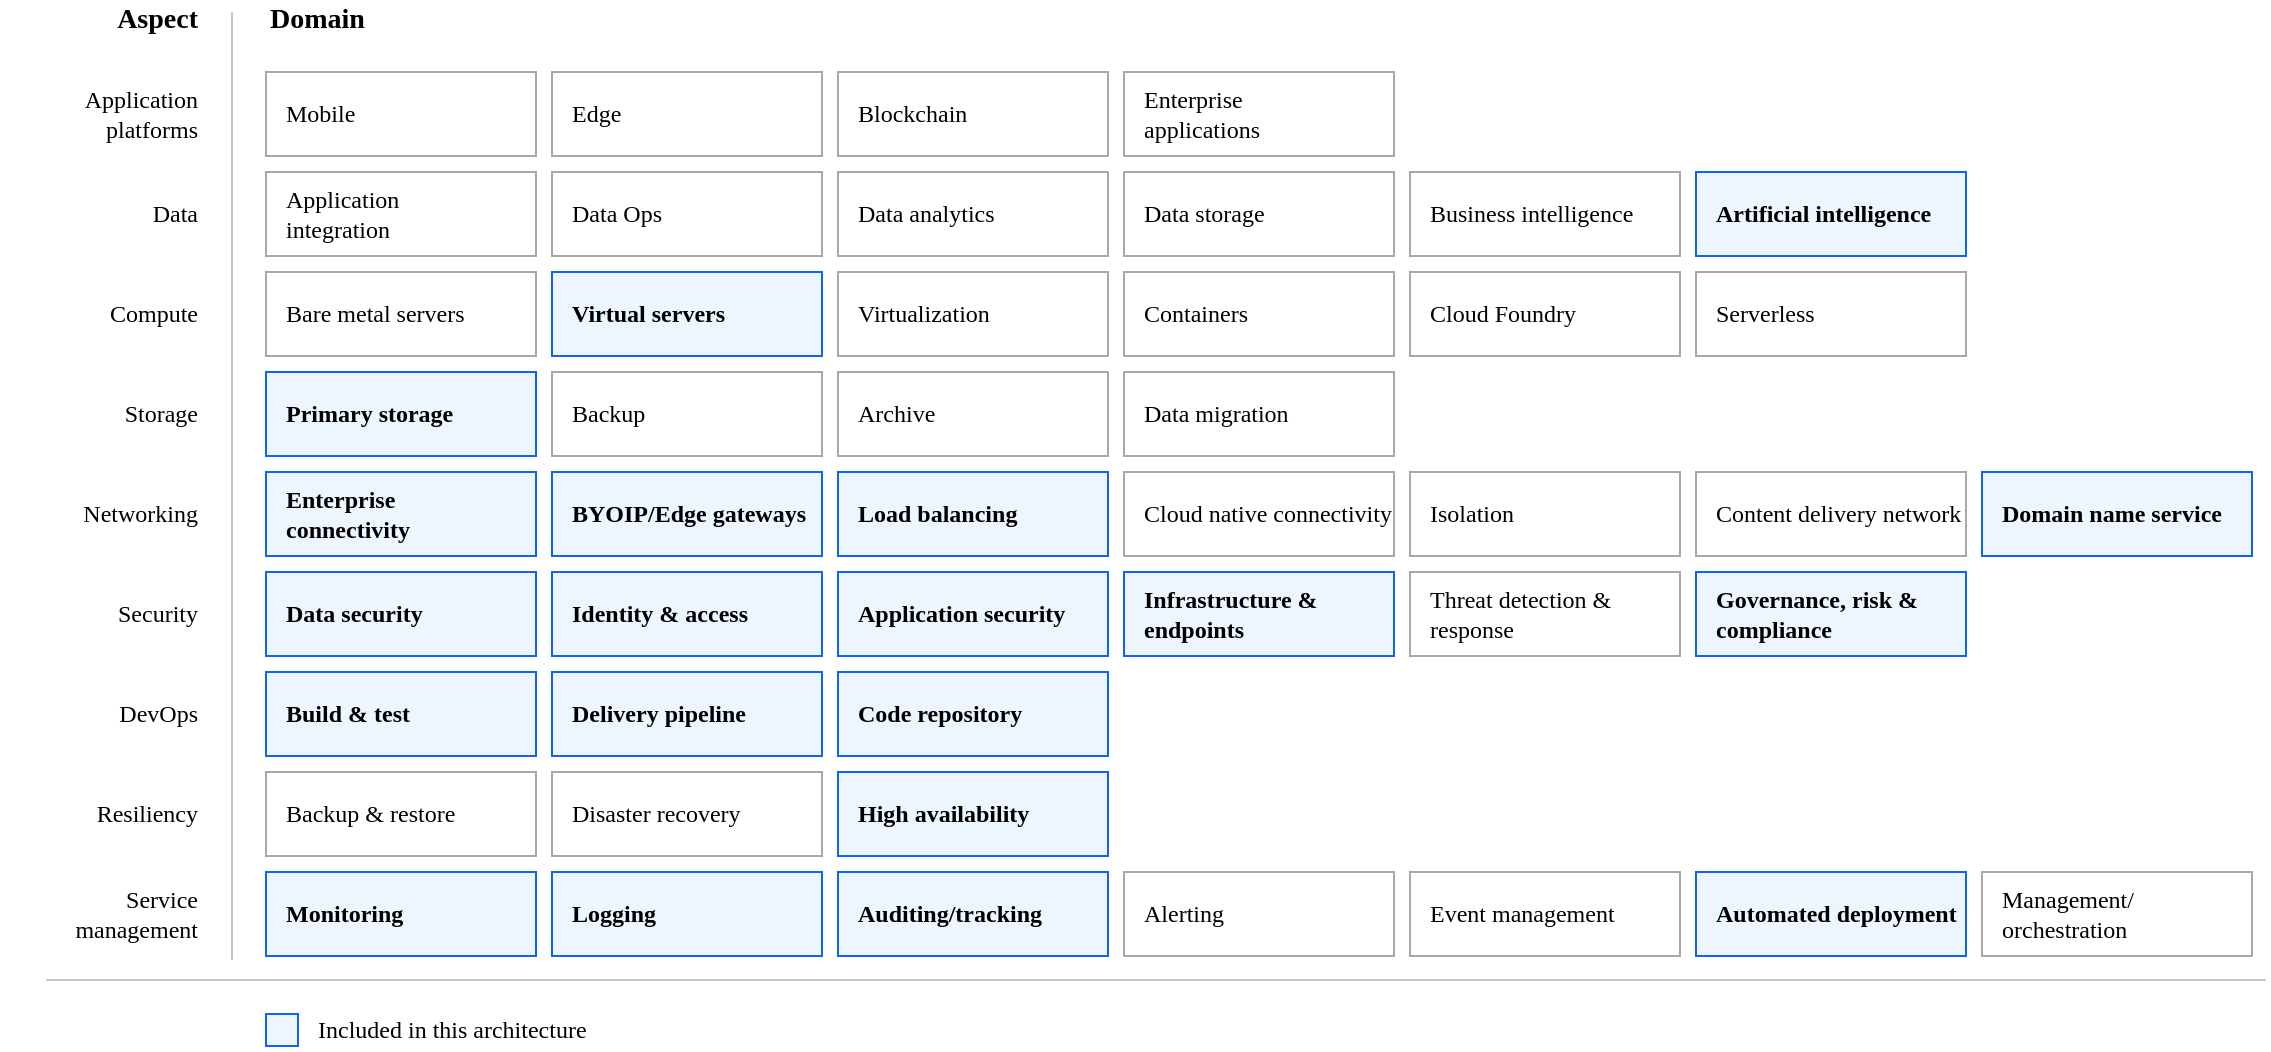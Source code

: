 <mxfile>
    <diagram id="iQk230hBdAGukSs-h0T6" name="Page-1">
        <mxGraphModel dx="1025" dy="688" grid="1" gridSize="10" guides="1" tooltips="1" connect="1" arrows="1" fold="1" page="1" pageScale="1" pageWidth="850" pageHeight="1100" math="0" shadow="0">
            <root>
                <mxCell id="0"/>
                <mxCell id="1" parent="0"/>
                <mxCell id="vvGwZ6liFT7NTi3uzbrW-9" value="Application&lt;br&gt;integration" style="rounded=0;whiteSpace=wrap;html=1;strokeColor=#A8A8A8;align=left;spacingLeft=8;fontFamily=IBM Plex Sans;fillColor=default;fontStyle=0;" parent="1" vertex="1">
                    <mxGeometry x="160" y="116" width="135" height="42" as="geometry"/>
                </mxCell>
                <mxCell id="vvGwZ6liFT7NTi3uzbrW-20" value="Mobile" style="rounded=0;whiteSpace=wrap;html=1;strokeColor=#A8A8A8;align=left;spacingLeft=8;fontFamily=IBM Plex Sans;fontStyle=0;fillColor=default;verticalAlign=middle;fontSize=12;fontColor=default;" parent="1" vertex="1">
                    <mxGeometry x="160" y="66" width="135" height="42" as="geometry"/>
                </mxCell>
                <mxCell id="vvGwZ6liFT7NTi3uzbrW-21" value="Bare metal servers" style="rounded=0;whiteSpace=wrap;html=1;strokeColor=#A8A8A8;align=left;spacingLeft=8;fontFamily=IBM Plex Sans;" parent="1" vertex="1">
                    <mxGeometry x="160" y="166" width="135" height="42" as="geometry"/>
                </mxCell>
                <mxCell id="vvGwZ6liFT7NTi3uzbrW-23" value="Primary storage" style="rounded=0;whiteSpace=wrap;html=1;strokeColor=#0E62FD;align=left;spacingLeft=8;fontFamily=IBM Plex Sans;verticalAlign=middle;fontSize=12;fontColor=default;fontStyle=1;fillColor=#EDF5FF;" parent="1" vertex="1">
                    <mxGeometry x="160" y="216" width="135" height="42" as="geometry"/>
                </mxCell>
                <mxCell id="vvGwZ6liFT7NTi3uzbrW-24" value="Enterprise &lt;br&gt;connectivity" style="rounded=0;whiteSpace=wrap;html=1;strokeColor=#0E62FD;align=left;spacingLeft=8;fontFamily=IBM Plex Sans;fillColor=#EDF5FF;fontStyle=1;" parent="1" vertex="1">
                    <mxGeometry x="160" y="266" width="135" height="42" as="geometry"/>
                </mxCell>
                <mxCell id="vvGwZ6liFT7NTi3uzbrW-25" value="Build &amp;amp; test" style="rounded=0;whiteSpace=wrap;html=1;strokeColor=#0E62FD;align=left;spacingLeft=8;fontFamily=IBM Plex Sans;verticalAlign=middle;fontSize=12;fontColor=default;fontStyle=1;fillColor=#EDF5FF;" parent="1" vertex="1">
                    <mxGeometry x="160" y="366" width="135" height="42" as="geometry"/>
                </mxCell>
                <mxCell id="vvGwZ6liFT7NTi3uzbrW-26" value="Data security" style="rounded=0;whiteSpace=wrap;html=1;strokeColor=#0E62FD;align=left;spacingLeft=8;fontFamily=IBM Plex Sans;fontStyle=1;fillColor=#EDF5FF;verticalAlign=middle;fontSize=12;fontColor=default;" parent="1" vertex="1">
                    <mxGeometry x="160" y="316" width="135" height="42" as="geometry"/>
                </mxCell>
                <mxCell id="vvGwZ6liFT7NTi3uzbrW-27" value="Backup &amp;amp; restore" style="rounded=0;whiteSpace=wrap;html=1;strokeColor=#A8A8A8;align=left;spacingLeft=8;fontFamily=IBM Plex Sans;" parent="1" vertex="1">
                    <mxGeometry x="160" y="416" width="135" height="42" as="geometry"/>
                </mxCell>
                <mxCell id="vvGwZ6liFT7NTi3uzbrW-28" value="Monitoring" style="rounded=0;whiteSpace=wrap;html=1;strokeColor=#0E62FD;align=left;spacingLeft=8;fontFamily=IBM Plex Sans;verticalAlign=middle;fontSize=12;fontColor=default;fontStyle=1;fillColor=#EDF5FF;" parent="1" vertex="1">
                    <mxGeometry x="160" y="466" width="135" height="42" as="geometry"/>
                </mxCell>
                <mxCell id="vvGwZ6liFT7NTi3uzbrW-30" value="Edge" style="rounded=0;whiteSpace=wrap;html=1;strokeColor=#A8A8A8;align=left;spacingLeft=8;fontFamily=IBM Plex Sans;fillColor=default;fontStyle=0;" parent="1" vertex="1">
                    <mxGeometry x="303" y="66" width="135" height="42" as="geometry"/>
                </mxCell>
                <mxCell id="vvGwZ6liFT7NTi3uzbrW-31" value="Blockchain" style="rounded=0;whiteSpace=wrap;html=1;strokeColor=#A8A8A8;align=left;spacingLeft=8;fontFamily=IBM Plex Sans;fillColor=default;fontStyle=0;" parent="1" vertex="1">
                    <mxGeometry x="446" y="66" width="135" height="42" as="geometry"/>
                </mxCell>
                <mxCell id="vvGwZ6liFT7NTi3uzbrW-32" value="Enterprise &lt;br&gt;applications" style="rounded=0;whiteSpace=wrap;html=1;strokeColor=#A8A8A8;align=left;spacingLeft=8;fontFamily=IBM Plex Sans;fillColor=default;fontStyle=0;verticalAlign=middle;fontSize=12;fontColor=default;" parent="1" vertex="1">
                    <mxGeometry x="589" y="66" width="135" height="42" as="geometry"/>
                </mxCell>
                <mxCell id="vvGwZ6liFT7NTi3uzbrW-34" value="Data Ops" style="rounded=0;whiteSpace=wrap;html=1;strokeColor=#A8A8A8;align=left;spacingLeft=8;fontFamily=IBM Plex Sans;fillColor=default;fontStyle=0;" parent="1" vertex="1">
                    <mxGeometry x="303" y="116" width="135" height="42" as="geometry"/>
                </mxCell>
                <mxCell id="vvGwZ6liFT7NTi3uzbrW-35" value="Data analytics" style="rounded=0;whiteSpace=wrap;html=1;strokeColor=#A8A8A8;align=left;spacingLeft=8;fontFamily=IBM Plex Sans;fillColor=default;fontStyle=0;" parent="1" vertex="1">
                    <mxGeometry x="446" y="116" width="135" height="42" as="geometry"/>
                </mxCell>
                <mxCell id="vvGwZ6liFT7NTi3uzbrW-36" value="Data storage" style="rounded=0;whiteSpace=wrap;html=1;strokeColor=#A8A8A8;align=left;spacingLeft=8;fontFamily=IBM Plex Sans;fillColor=default;fontStyle=0;verticalAlign=middle;fontSize=12;fontColor=default;" parent="1" vertex="1">
                    <mxGeometry x="589" y="116" width="135" height="42" as="geometry"/>
                </mxCell>
                <mxCell id="vvGwZ6liFT7NTi3uzbrW-37" value="Business intelligence" style="rounded=0;whiteSpace=wrap;html=1;strokeColor=#A8A8A8;align=left;spacingLeft=8;fontFamily=IBM Plex Sans;fillColor=default;fontStyle=0;" parent="1" vertex="1">
                    <mxGeometry x="732" y="116" width="135" height="42" as="geometry"/>
                </mxCell>
                <mxCell id="vvGwZ6liFT7NTi3uzbrW-38" value="Virtual servers" style="rounded=0;whiteSpace=wrap;html=1;strokeColor=#0E62FD;align=left;spacingLeft=8;fontFamily=IBM Plex Sans;fillColor=#EDF5FF;fontStyle=1;verticalAlign=middle;fontSize=12;fontColor=default;" parent="1" vertex="1">
                    <mxGeometry x="303" y="166" width="135" height="42" as="geometry"/>
                </mxCell>
                <mxCell id="vvGwZ6liFT7NTi3uzbrW-39" value="Virtualization" style="rounded=0;whiteSpace=wrap;html=1;strokeColor=#A8A8A8;align=left;spacingLeft=8;fontFamily=IBM Plex Sans;fillColor=default;fontStyle=0;" parent="1" vertex="1">
                    <mxGeometry x="446" y="166" width="135" height="42" as="geometry"/>
                </mxCell>
                <mxCell id="vvGwZ6liFT7NTi3uzbrW-40" value="Containers" style="rounded=0;whiteSpace=wrap;html=1;strokeColor=#A8A8A8;align=left;spacingLeft=8;fontFamily=IBM Plex Sans;fillColor=default;fontStyle=0;" parent="1" vertex="1">
                    <mxGeometry x="589" y="166" width="135" height="42" as="geometry"/>
                </mxCell>
                <mxCell id="vvGwZ6liFT7NTi3uzbrW-41" value="Cloud Foundry" style="rounded=0;whiteSpace=wrap;html=1;strokeColor=#A8A8A8;align=left;spacingLeft=8;fontFamily=IBM Plex Sans;fillColor=default;fontStyle=0;" parent="1" vertex="1">
                    <mxGeometry x="732" y="166" width="135" height="42" as="geometry"/>
                </mxCell>
                <mxCell id="vvGwZ6liFT7NTi3uzbrW-42" value="Serverless" style="rounded=0;whiteSpace=wrap;html=1;strokeColor=#A8A8A8;align=left;spacingLeft=8;fontFamily=IBM Plex Sans;fillColor=default;fontStyle=0;" parent="1" vertex="1">
                    <mxGeometry x="875" y="166" width="135" height="42" as="geometry"/>
                </mxCell>
                <mxCell id="vvGwZ6liFT7NTi3uzbrW-43" value="Backup" style="rounded=0;whiteSpace=wrap;html=1;strokeColor=#A8A8A8;align=left;spacingLeft=8;fontFamily=IBM Plex Sans;fillColor=default;fontStyle=0;" parent="1" vertex="1">
                    <mxGeometry x="303" y="216" width="135" height="42" as="geometry"/>
                </mxCell>
                <mxCell id="vvGwZ6liFT7NTi3uzbrW-44" value="Archive" style="rounded=0;whiteSpace=wrap;html=1;strokeColor=#A8A8A8;align=left;spacingLeft=8;fontFamily=IBM Plex Sans;fillColor=default;fontStyle=0;" parent="1" vertex="1">
                    <mxGeometry x="446" y="216" width="135" height="42" as="geometry"/>
                </mxCell>
                <mxCell id="vvGwZ6liFT7NTi3uzbrW-45" value="Data migration" style="rounded=0;whiteSpace=wrap;html=1;strokeColor=#A8A8A8;align=left;spacingLeft=8;fontFamily=IBM Plex Sans;fillColor=default;fontStyle=0;" parent="1" vertex="1">
                    <mxGeometry x="589" y="216" width="135" height="42" as="geometry"/>
                </mxCell>
                <mxCell id="vvGwZ6liFT7NTi3uzbrW-46" value="BYOIP/Edge gateways" style="rounded=0;whiteSpace=wrap;html=1;strokeColor=#0E62FD;align=left;spacingLeft=8;fontFamily=IBM Plex Sans;fillColor=#EDF5FF;fontStyle=1;verticalAlign=middle;fontSize=12;fontColor=default;" parent="1" vertex="1">
                    <mxGeometry x="303" y="266" width="135" height="42" as="geometry"/>
                </mxCell>
                <mxCell id="vvGwZ6liFT7NTi3uzbrW-47" value="Load balancing" style="rounded=0;whiteSpace=wrap;html=1;strokeColor=#0E62FD;align=left;spacingLeft=8;fontFamily=IBM Plex Sans;fillColor=#EDF5FF;fontStyle=1;verticalAlign=middle;fontSize=12;fontColor=default;" parent="1" vertex="1">
                    <mxGeometry x="446" y="266" width="135" height="42" as="geometry"/>
                </mxCell>
                <mxCell id="vvGwZ6liFT7NTi3uzbrW-48" value="Cloud native connectivity" style="rounded=0;whiteSpace=wrap;html=1;strokeColor=#A8A8A8;align=left;spacingLeft=8;fontFamily=IBM Plex Sans;fillColor=default;fontStyle=0;" parent="1" vertex="1">
                    <mxGeometry x="589" y="266" width="135" height="42" as="geometry"/>
                </mxCell>
                <mxCell id="vvGwZ6liFT7NTi3uzbrW-49" value="Isolation" style="rounded=0;whiteSpace=wrap;html=1;strokeColor=#A8A8A8;align=left;spacingLeft=8;fontFamily=IBM Plex Sans;fillColor=default;fontStyle=0;" parent="1" vertex="1">
                    <mxGeometry x="732" y="266" width="135" height="42" as="geometry"/>
                </mxCell>
                <mxCell id="vvGwZ6liFT7NTi3uzbrW-50" value="Content delivery network" style="rounded=0;whiteSpace=wrap;html=1;strokeColor=#A8A8A8;align=left;spacingLeft=8;fontFamily=IBM Plex Sans;fillColor=default;fontStyle=0;" parent="1" vertex="1">
                    <mxGeometry x="875" y="266" width="135" height="42" as="geometry"/>
                </mxCell>
                <mxCell id="vvGwZ6liFT7NTi3uzbrW-51" value="Domain name service" style="rounded=0;whiteSpace=wrap;html=1;strokeColor=#0E62FD;align=left;spacingLeft=8;fontFamily=IBM Plex Sans;fillColor=#EDF5FF;fontStyle=1;verticalAlign=middle;fontSize=12;fontColor=default;" parent="1" vertex="1">
                    <mxGeometry x="1018" y="266" width="135" height="42" as="geometry"/>
                </mxCell>
                <mxCell id="vvGwZ6liFT7NTi3uzbrW-52" value="Identity &amp;amp; access" style="rounded=0;whiteSpace=wrap;html=1;strokeColor=#0E62FD;align=left;spacingLeft=8;fontFamily=IBM Plex Sans;fillColor=#EDF5FF;fontStyle=1;verticalAlign=middle;fontSize=12;fontColor=default;" parent="1" vertex="1">
                    <mxGeometry x="303" y="316" width="135" height="42" as="geometry"/>
                </mxCell>
                <mxCell id="vvGwZ6liFT7NTi3uzbrW-53" value="Application security" style="rounded=0;whiteSpace=wrap;html=1;strokeColor=#0E62FD;align=left;spacingLeft=8;fontFamily=IBM Plex Sans;fillColor=#EDF5FF;fontStyle=1;verticalAlign=middle;fontSize=12;fontColor=default;" parent="1" vertex="1">
                    <mxGeometry x="446" y="316" width="135" height="42" as="geometry"/>
                </mxCell>
                <mxCell id="vvGwZ6liFT7NTi3uzbrW-54" value="Infrastructure &amp;amp; endpoints" style="rounded=0;whiteSpace=wrap;html=1;strokeColor=#0E62FD;align=left;spacingLeft=8;fontFamily=IBM Plex Sans;fillColor=#EDF5FF;fontStyle=1;verticalAlign=middle;fontSize=12;fontColor=default;" parent="1" vertex="1">
                    <mxGeometry x="589" y="316" width="135" height="42" as="geometry"/>
                </mxCell>
                <mxCell id="vvGwZ6liFT7NTi3uzbrW-55" value="Threat detection &amp;amp; response" style="rounded=0;whiteSpace=wrap;html=1;strokeColor=#A8A8A8;align=left;spacingLeft=8;fontFamily=IBM Plex Sans;fillColor=default;fontStyle=0;" parent="1" vertex="1">
                    <mxGeometry x="732" y="316" width="135" height="42" as="geometry"/>
                </mxCell>
                <mxCell id="vvGwZ6liFT7NTi3uzbrW-56" value="Governance, risk &amp;amp; compliance" style="rounded=0;whiteSpace=wrap;html=1;strokeColor=#0E62FD;align=left;spacingLeft=8;fontFamily=IBM Plex Sans;fillColor=#EDF5FF;fontStyle=1;verticalAlign=middle;fontSize=12;fontColor=default;" parent="1" vertex="1">
                    <mxGeometry x="875" y="316" width="135" height="42" as="geometry"/>
                </mxCell>
                <mxCell id="vvGwZ6liFT7NTi3uzbrW-57" value="Delivery pipeline" style="rounded=0;whiteSpace=wrap;html=1;strokeColor=#0E62FD;align=left;spacingLeft=8;fontFamily=IBM Plex Sans;fillColor=#EDF5FF;fontStyle=1;verticalAlign=middle;fontSize=12;fontColor=default;" parent="1" vertex="1">
                    <mxGeometry x="303" y="366" width="135" height="42" as="geometry"/>
                </mxCell>
                <mxCell id="vvGwZ6liFT7NTi3uzbrW-58" value="Code repository" style="rounded=0;whiteSpace=wrap;html=1;strokeColor=#0E62FD;align=left;spacingLeft=8;fontFamily=IBM Plex Sans;fillColor=#EDF5FF;fontStyle=1;verticalAlign=middle;fontSize=12;fontColor=default;" parent="1" vertex="1">
                    <mxGeometry x="446" y="366" width="135" height="42" as="geometry"/>
                </mxCell>
                <mxCell id="vvGwZ6liFT7NTi3uzbrW-59" value="Disaster recovery" style="rounded=0;whiteSpace=wrap;html=1;strokeColor=#A8A8A8;align=left;spacingLeft=8;fontFamily=IBM Plex Sans;fillColor=default;fontStyle=0;" parent="1" vertex="1">
                    <mxGeometry x="303" y="416" width="135" height="42" as="geometry"/>
                </mxCell>
                <mxCell id="vvGwZ6liFT7NTi3uzbrW-60" value="High availability" style="rounded=0;whiteSpace=wrap;html=1;strokeColor=#0E62FD;align=left;spacingLeft=8;fontFamily=IBM Plex Sans;fillColor=#EDF5FF;fontStyle=1;verticalAlign=middle;fontSize=12;fontColor=default;" parent="1" vertex="1">
                    <mxGeometry x="446" y="416" width="135" height="42" as="geometry"/>
                </mxCell>
                <mxCell id="vvGwZ6liFT7NTi3uzbrW-61" value="Logging" style="rounded=0;whiteSpace=wrap;html=1;strokeColor=#0E62FD;align=left;spacingLeft=8;fontFamily=IBM Plex Sans;fillColor=#EDF5FF;fontStyle=1;verticalAlign=middle;fontSize=12;fontColor=default;" parent="1" vertex="1">
                    <mxGeometry x="303" y="466" width="135" height="42" as="geometry"/>
                </mxCell>
                <mxCell id="vvGwZ6liFT7NTi3uzbrW-62" value="Auditing/tracking" style="rounded=0;whiteSpace=wrap;html=1;strokeColor=#0E62FD;align=left;spacingLeft=8;fontFamily=IBM Plex Sans;fillColor=#EDF5FF;fontStyle=1;verticalAlign=middle;fontSize=12;fontColor=default;" parent="1" vertex="1">
                    <mxGeometry x="446" y="466" width="135" height="42" as="geometry"/>
                </mxCell>
                <mxCell id="vvGwZ6liFT7NTi3uzbrW-63" value="Alerting" style="rounded=0;whiteSpace=wrap;html=1;strokeColor=#A8A8A8;align=left;spacingLeft=8;fontFamily=IBM Plex Sans;fillColor=default;fontStyle=0;verticalAlign=middle;fontSize=12;fontColor=default;" parent="1" vertex="1">
                    <mxGeometry x="589" y="466" width="135" height="42" as="geometry"/>
                </mxCell>
                <mxCell id="vvGwZ6liFT7NTi3uzbrW-64" value="Event management" style="rounded=0;whiteSpace=wrap;html=1;strokeColor=#A8A8A8;align=left;spacingLeft=8;fontFamily=IBM Plex Sans;fillColor=default;fontStyle=0;" parent="1" vertex="1">
                    <mxGeometry x="732" y="466" width="135" height="42" as="geometry"/>
                </mxCell>
                <mxCell id="vvGwZ6liFT7NTi3uzbrW-65" value="Automated deployment" style="rounded=0;whiteSpace=wrap;html=1;strokeColor=#0E62FD;align=left;spacingLeft=8;fontFamily=IBM Plex Sans;fillColor=#EDF5FF;fontStyle=1;verticalAlign=middle;fontSize=12;fontColor=default;" parent="1" vertex="1">
                    <mxGeometry x="875" y="466" width="135" height="42" as="geometry"/>
                </mxCell>
                <mxCell id="vvGwZ6liFT7NTi3uzbrW-66" value="Management/&lt;br&gt;orchestration" style="rounded=0;whiteSpace=wrap;html=1;strokeColor=#A8A8A8;align=left;spacingLeft=8;fontFamily=IBM Plex Sans;fillColor=default;fontStyle=0;" parent="1" vertex="1">
                    <mxGeometry x="1018" y="466" width="135" height="42" as="geometry"/>
                </mxCell>
                <mxCell id="vvGwZ6liFT7NTi3uzbrW-70" value="" style="endArrow=none;html=1;rounded=0;fontFamily=IBM Plex Sans;fontSize=12;fontColor=default;strokeColor=#C6C6C6;" parent="1" edge="1">
                    <mxGeometry width="50" height="50" relative="1" as="geometry">
                        <mxPoint x="143" y="510" as="sourcePoint"/>
                        <mxPoint x="143" y="36" as="targetPoint"/>
                    </mxGeometry>
                </mxCell>
                <mxCell id="vvGwZ6liFT7NTi3uzbrW-72" value="Domain" style="text;strokeColor=none;fillColor=none;html=1;fontSize=14;fontStyle=1;verticalAlign=middle;align=left;rounded=0;fontFamily=IBM Plex Sans;fontColor=default;" parent="1" vertex="1">
                    <mxGeometry x="160" y="30" width="100" height="20" as="geometry"/>
                </mxCell>
                <mxCell id="vvGwZ6liFT7NTi3uzbrW-73" value="Aspect" style="text;strokeColor=none;fillColor=none;html=1;fontSize=14;fontStyle=1;verticalAlign=middle;align=right;rounded=0;fontFamily=IBM Plex Sans;fontColor=default;" parent="1" vertex="1">
                    <mxGeometry x="27" y="30" width="100" height="20" as="geometry"/>
                </mxCell>
                <mxCell id="vvGwZ6liFT7NTi3uzbrW-74" value="Application &lt;br&gt;platforms" style="text;strokeColor=none;fillColor=none;html=1;fontSize=12;fontStyle=0;verticalAlign=middle;align=right;rounded=0;fontFamily=IBM Plex Sans;fontColor=default;" parent="1" vertex="1">
                    <mxGeometry x="27" y="77" width="100" height="20" as="geometry"/>
                </mxCell>
                <mxCell id="vvGwZ6liFT7NTi3uzbrW-75" value="Data" style="text;strokeColor=none;fillColor=none;html=1;fontSize=12;fontStyle=0;verticalAlign=middle;align=right;rounded=0;fontFamily=IBM Plex Sans;fontColor=default;" parent="1" vertex="1">
                    <mxGeometry x="27" y="127" width="100" height="20" as="geometry"/>
                </mxCell>
                <mxCell id="vvGwZ6liFT7NTi3uzbrW-76" value="Compute" style="text;strokeColor=none;fillColor=none;html=1;fontSize=12;fontStyle=0;verticalAlign=middle;align=right;rounded=0;fontFamily=IBM Plex Sans;fontColor=default;" parent="1" vertex="1">
                    <mxGeometry x="27" y="177" width="100" height="20" as="geometry"/>
                </mxCell>
                <mxCell id="vvGwZ6liFT7NTi3uzbrW-77" value="Storage" style="text;strokeColor=none;fillColor=none;html=1;fontSize=12;fontStyle=0;verticalAlign=middle;align=right;rounded=0;fontFamily=IBM Plex Sans;fontColor=default;" parent="1" vertex="1">
                    <mxGeometry x="27" y="227" width="100" height="20" as="geometry"/>
                </mxCell>
                <mxCell id="vvGwZ6liFT7NTi3uzbrW-78" value="Networking" style="text;strokeColor=none;fillColor=none;html=1;fontSize=12;fontStyle=0;verticalAlign=middle;align=right;rounded=0;fontFamily=IBM Plex Sans;fontColor=default;" parent="1" vertex="1">
                    <mxGeometry x="27" y="277" width="100" height="20" as="geometry"/>
                </mxCell>
                <mxCell id="vvGwZ6liFT7NTi3uzbrW-79" value="Security" style="text;strokeColor=none;fillColor=none;html=1;fontSize=12;fontStyle=0;verticalAlign=middle;align=right;rounded=0;fontFamily=IBM Plex Sans;fontColor=default;" parent="1" vertex="1">
                    <mxGeometry x="27" y="327" width="100" height="20" as="geometry"/>
                </mxCell>
                <mxCell id="vvGwZ6liFT7NTi3uzbrW-80" value="DevOps" style="text;strokeColor=none;fillColor=none;html=1;fontSize=12;fontStyle=0;verticalAlign=middle;align=right;rounded=0;fontFamily=IBM Plex Sans;fontColor=default;" parent="1" vertex="1">
                    <mxGeometry x="27" y="377" width="100" height="20" as="geometry"/>
                </mxCell>
                <mxCell id="vvGwZ6liFT7NTi3uzbrW-81" value="Resiliency" style="text;strokeColor=none;fillColor=none;html=1;fontSize=12;fontStyle=0;verticalAlign=middle;align=right;rounded=0;fontFamily=IBM Plex Sans;fontColor=default;" parent="1" vertex="1">
                    <mxGeometry x="27" y="427" width="100" height="20" as="geometry"/>
                </mxCell>
                <mxCell id="vvGwZ6liFT7NTi3uzbrW-83" value="Service&lt;br&gt;management" style="text;strokeColor=none;fillColor=none;html=1;fontSize=12;fontStyle=0;verticalAlign=middle;align=right;rounded=0;fontFamily=IBM Plex Sans;fontColor=default;" parent="1" vertex="1">
                    <mxGeometry x="27" y="477" width="100" height="20" as="geometry"/>
                </mxCell>
                <mxCell id="vvGwZ6liFT7NTi3uzbrW-86" value="" style="endArrow=none;html=1;rounded=0;fontFamily=IBM Plex Sans;fontSize=12;fontColor=default;strokeColor=#C6C6C6;" parent="1" edge="1">
                    <mxGeometry width="50" height="50" relative="1" as="geometry">
                        <mxPoint x="50" y="520" as="sourcePoint"/>
                        <mxPoint x="1160" y="520" as="targetPoint"/>
                    </mxGeometry>
                </mxCell>
                <mxCell id="vvGwZ6liFT7NTi3uzbrW-88" value="" style="rounded=0;whiteSpace=wrap;html=1;strokeColor=#0E62FD;align=left;spacingLeft=8;fontFamily=IBM Plex Sans;fontStyle=1;fillColor=#EDF5FF;" parent="1" vertex="1">
                    <mxGeometry x="160" y="537" width="16" height="16" as="geometry"/>
                </mxCell>
                <mxCell id="vvGwZ6liFT7NTi3uzbrW-89" value="Included in this architecture" style="text;strokeColor=none;fillColor=none;html=1;fontSize=12;fontStyle=0;verticalAlign=middle;align=left;rounded=0;fontFamily=IBM Plex Sans;fontColor=default;" parent="1" vertex="1">
                    <mxGeometry x="184" y="535" width="100" height="20" as="geometry"/>
                </mxCell>
                <mxCell id="9zC9d3bsEImmLCJwYM-r-1" value="Artificial intelligence" style="rounded=0;whiteSpace=wrap;html=1;strokeColor=#0E62FD;align=left;spacingLeft=8;fontFamily=IBM Plex Sans;fillColor=#EDF5FF;fontStyle=1;verticalAlign=middle;fontSize=12;fontColor=default;" parent="1" vertex="1">
                    <mxGeometry x="875" y="116" width="135" height="42" as="geometry"/>
                </mxCell>
            </root>
        </mxGraphModel>
    </diagram>
</mxfile>